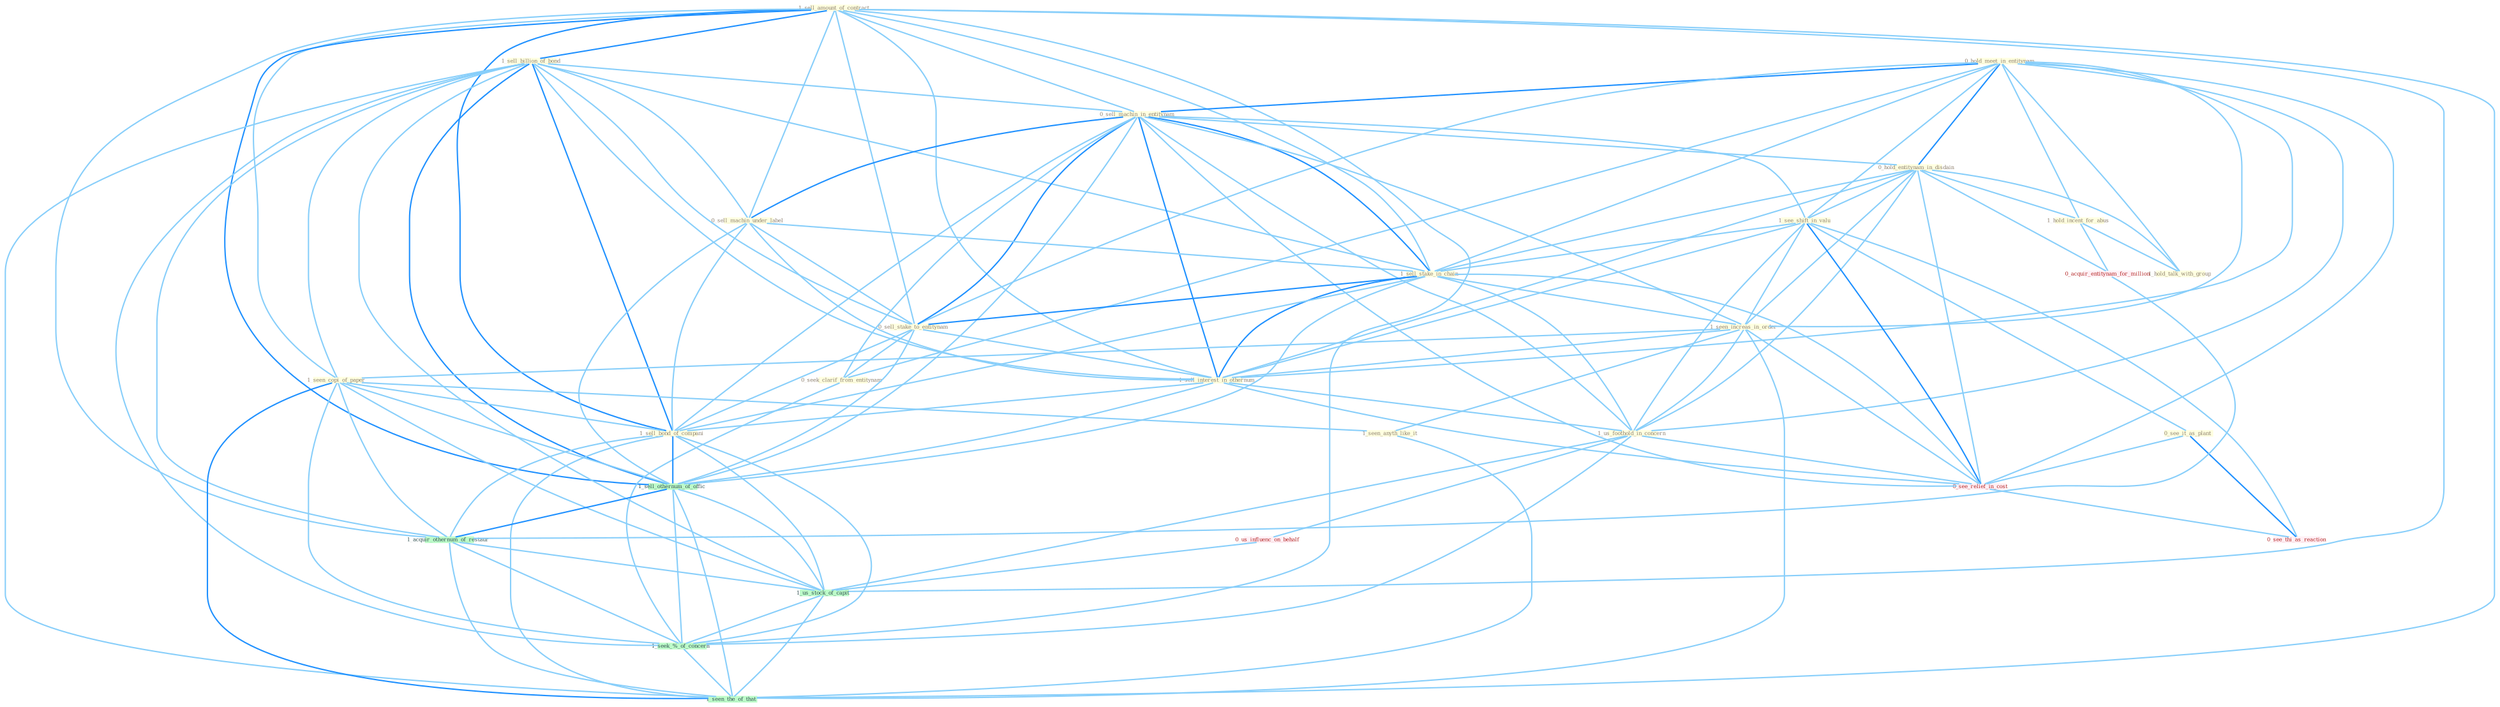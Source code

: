 Graph G{ 
    node
    [shape=polygon,style=filled,width=.5,height=.06,color="#BDFCC9",fixedsize=true,fontsize=4,
    fontcolor="#2f4f4f"];
    {node
    [color="#ffffe0", fontcolor="#8b7d6b"] "1_sell_amount_of_contract " "0_hold_meet_in_entitynam " "1_sell_billion_of_bond " "0_sell_machin_in_entitynam " "0_sell_machin_under_label " "0_hold_entitynam_in_disdain " "1_see_shift_in_valu " "1_sell_stake_in_chain " "1_hold_incent_for_abus " "1_seen_increas_in_order " "1_hold_talk_with_group " "0_sell_stake_to_entitynam " "1_sell_interest_in_othernum " "0_seek_clarif_from_entitynam " "1_seen_copi_of_paper " "1_us_foothold_in_concern " "0_see_it_as_plant " "1_seen_anyth_like_it " "1_sell_bond_of_compani "}
{node [color="#fff0f5", fontcolor="#b22222"] "0_acquir_entitynam_for_million " "0_us_influenc_on_behalf " "0_see_relief_in_cost " "0_see_thi_as_reaction "}
edge [color="#B0E2FF"];

	"1_sell_amount_of_contract " -- "1_sell_billion_of_bond " [w="2", color="#1e90ff" , len=0.8];
	"1_sell_amount_of_contract " -- "0_sell_machin_in_entitynam " [w="1", color="#87cefa" ];
	"1_sell_amount_of_contract " -- "0_sell_machin_under_label " [w="1", color="#87cefa" ];
	"1_sell_amount_of_contract " -- "1_sell_stake_in_chain " [w="1", color="#87cefa" ];
	"1_sell_amount_of_contract " -- "0_sell_stake_to_entitynam " [w="1", color="#87cefa" ];
	"1_sell_amount_of_contract " -- "1_sell_interest_in_othernum " [w="1", color="#87cefa" ];
	"1_sell_amount_of_contract " -- "1_seen_copi_of_paper " [w="1", color="#87cefa" ];
	"1_sell_amount_of_contract " -- "1_sell_bond_of_compani " [w="2", color="#1e90ff" , len=0.8];
	"1_sell_amount_of_contract " -- "1_sell_othernum_of_offic " [w="2", color="#1e90ff" , len=0.8];
	"1_sell_amount_of_contract " -- "1_acquir_othernum_of_restaur " [w="1", color="#87cefa" ];
	"1_sell_amount_of_contract " -- "1_us_stock_of_capit " [w="1", color="#87cefa" ];
	"1_sell_amount_of_contract " -- "1_seek_%_of_concern " [w="1", color="#87cefa" ];
	"1_sell_amount_of_contract " -- "1_seen_the_of_that " [w="1", color="#87cefa" ];
	"0_hold_meet_in_entitynam " -- "0_sell_machin_in_entitynam " [w="2", color="#1e90ff" , len=0.8];
	"0_hold_meet_in_entitynam " -- "0_hold_entitynam_in_disdain " [w="2", color="#1e90ff" , len=0.8];
	"0_hold_meet_in_entitynam " -- "1_see_shift_in_valu " [w="1", color="#87cefa" ];
	"0_hold_meet_in_entitynam " -- "1_sell_stake_in_chain " [w="1", color="#87cefa" ];
	"0_hold_meet_in_entitynam " -- "1_hold_incent_for_abus " [w="1", color="#87cefa" ];
	"0_hold_meet_in_entitynam " -- "1_seen_increas_in_order " [w="1", color="#87cefa" ];
	"0_hold_meet_in_entitynam " -- "1_hold_talk_with_group " [w="1", color="#87cefa" ];
	"0_hold_meet_in_entitynam " -- "0_sell_stake_to_entitynam " [w="1", color="#87cefa" ];
	"0_hold_meet_in_entitynam " -- "1_sell_interest_in_othernum " [w="1", color="#87cefa" ];
	"0_hold_meet_in_entitynam " -- "0_seek_clarif_from_entitynam " [w="1", color="#87cefa" ];
	"0_hold_meet_in_entitynam " -- "1_us_foothold_in_concern " [w="1", color="#87cefa" ];
	"0_hold_meet_in_entitynam " -- "0_see_relief_in_cost " [w="1", color="#87cefa" ];
	"1_sell_billion_of_bond " -- "0_sell_machin_in_entitynam " [w="1", color="#87cefa" ];
	"1_sell_billion_of_bond " -- "0_sell_machin_under_label " [w="1", color="#87cefa" ];
	"1_sell_billion_of_bond " -- "1_sell_stake_in_chain " [w="1", color="#87cefa" ];
	"1_sell_billion_of_bond " -- "0_sell_stake_to_entitynam " [w="1", color="#87cefa" ];
	"1_sell_billion_of_bond " -- "1_sell_interest_in_othernum " [w="1", color="#87cefa" ];
	"1_sell_billion_of_bond " -- "1_seen_copi_of_paper " [w="1", color="#87cefa" ];
	"1_sell_billion_of_bond " -- "1_sell_bond_of_compani " [w="2", color="#1e90ff" , len=0.8];
	"1_sell_billion_of_bond " -- "1_sell_othernum_of_offic " [w="2", color="#1e90ff" , len=0.8];
	"1_sell_billion_of_bond " -- "1_acquir_othernum_of_restaur " [w="1", color="#87cefa" ];
	"1_sell_billion_of_bond " -- "1_us_stock_of_capit " [w="1", color="#87cefa" ];
	"1_sell_billion_of_bond " -- "1_seek_%_of_concern " [w="1", color="#87cefa" ];
	"1_sell_billion_of_bond " -- "1_seen_the_of_that " [w="1", color="#87cefa" ];
	"0_sell_machin_in_entitynam " -- "0_sell_machin_under_label " [w="2", color="#1e90ff" , len=0.8];
	"0_sell_machin_in_entitynam " -- "0_hold_entitynam_in_disdain " [w="1", color="#87cefa" ];
	"0_sell_machin_in_entitynam " -- "1_see_shift_in_valu " [w="1", color="#87cefa" ];
	"0_sell_machin_in_entitynam " -- "1_sell_stake_in_chain " [w="2", color="#1e90ff" , len=0.8];
	"0_sell_machin_in_entitynam " -- "1_seen_increas_in_order " [w="1", color="#87cefa" ];
	"0_sell_machin_in_entitynam " -- "0_sell_stake_to_entitynam " [w="2", color="#1e90ff" , len=0.8];
	"0_sell_machin_in_entitynam " -- "1_sell_interest_in_othernum " [w="2", color="#1e90ff" , len=0.8];
	"0_sell_machin_in_entitynam " -- "0_seek_clarif_from_entitynam " [w="1", color="#87cefa" ];
	"0_sell_machin_in_entitynam " -- "1_us_foothold_in_concern " [w="1", color="#87cefa" ];
	"0_sell_machin_in_entitynam " -- "1_sell_bond_of_compani " [w="1", color="#87cefa" ];
	"0_sell_machin_in_entitynam " -- "1_sell_othernum_of_offic " [w="1", color="#87cefa" ];
	"0_sell_machin_in_entitynam " -- "0_see_relief_in_cost " [w="1", color="#87cefa" ];
	"0_sell_machin_under_label " -- "1_sell_stake_in_chain " [w="1", color="#87cefa" ];
	"0_sell_machin_under_label " -- "0_sell_stake_to_entitynam " [w="1", color="#87cefa" ];
	"0_sell_machin_under_label " -- "1_sell_interest_in_othernum " [w="1", color="#87cefa" ];
	"0_sell_machin_under_label " -- "1_sell_bond_of_compani " [w="1", color="#87cefa" ];
	"0_sell_machin_under_label " -- "1_sell_othernum_of_offic " [w="1", color="#87cefa" ];
	"0_hold_entitynam_in_disdain " -- "1_see_shift_in_valu " [w="1", color="#87cefa" ];
	"0_hold_entitynam_in_disdain " -- "1_sell_stake_in_chain " [w="1", color="#87cefa" ];
	"0_hold_entitynam_in_disdain " -- "1_hold_incent_for_abus " [w="1", color="#87cefa" ];
	"0_hold_entitynam_in_disdain " -- "1_seen_increas_in_order " [w="1", color="#87cefa" ];
	"0_hold_entitynam_in_disdain " -- "1_hold_talk_with_group " [w="1", color="#87cefa" ];
	"0_hold_entitynam_in_disdain " -- "1_sell_interest_in_othernum " [w="1", color="#87cefa" ];
	"0_hold_entitynam_in_disdain " -- "1_us_foothold_in_concern " [w="1", color="#87cefa" ];
	"0_hold_entitynam_in_disdain " -- "0_acquir_entitynam_for_million " [w="1", color="#87cefa" ];
	"0_hold_entitynam_in_disdain " -- "0_see_relief_in_cost " [w="1", color="#87cefa" ];
	"1_see_shift_in_valu " -- "1_sell_stake_in_chain " [w="1", color="#87cefa" ];
	"1_see_shift_in_valu " -- "1_seen_increas_in_order " [w="1", color="#87cefa" ];
	"1_see_shift_in_valu " -- "1_sell_interest_in_othernum " [w="1", color="#87cefa" ];
	"1_see_shift_in_valu " -- "1_us_foothold_in_concern " [w="1", color="#87cefa" ];
	"1_see_shift_in_valu " -- "0_see_it_as_plant " [w="1", color="#87cefa" ];
	"1_see_shift_in_valu " -- "0_see_relief_in_cost " [w="2", color="#1e90ff" , len=0.8];
	"1_see_shift_in_valu " -- "0_see_thi_as_reaction " [w="1", color="#87cefa" ];
	"1_sell_stake_in_chain " -- "1_seen_increas_in_order " [w="1", color="#87cefa" ];
	"1_sell_stake_in_chain " -- "0_sell_stake_to_entitynam " [w="2", color="#1e90ff" , len=0.8];
	"1_sell_stake_in_chain " -- "1_sell_interest_in_othernum " [w="2", color="#1e90ff" , len=0.8];
	"1_sell_stake_in_chain " -- "1_us_foothold_in_concern " [w="1", color="#87cefa" ];
	"1_sell_stake_in_chain " -- "1_sell_bond_of_compani " [w="1", color="#87cefa" ];
	"1_sell_stake_in_chain " -- "1_sell_othernum_of_offic " [w="1", color="#87cefa" ];
	"1_sell_stake_in_chain " -- "0_see_relief_in_cost " [w="1", color="#87cefa" ];
	"1_hold_incent_for_abus " -- "1_hold_talk_with_group " [w="1", color="#87cefa" ];
	"1_hold_incent_for_abus " -- "0_acquir_entitynam_for_million " [w="1", color="#87cefa" ];
	"1_seen_increas_in_order " -- "1_sell_interest_in_othernum " [w="1", color="#87cefa" ];
	"1_seen_increas_in_order " -- "1_seen_copi_of_paper " [w="1", color="#87cefa" ];
	"1_seen_increas_in_order " -- "1_us_foothold_in_concern " [w="1", color="#87cefa" ];
	"1_seen_increas_in_order " -- "1_seen_anyth_like_it " [w="1", color="#87cefa" ];
	"1_seen_increas_in_order " -- "0_see_relief_in_cost " [w="1", color="#87cefa" ];
	"1_seen_increas_in_order " -- "1_seen_the_of_that " [w="1", color="#87cefa" ];
	"0_sell_stake_to_entitynam " -- "1_sell_interest_in_othernum " [w="1", color="#87cefa" ];
	"0_sell_stake_to_entitynam " -- "0_seek_clarif_from_entitynam " [w="1", color="#87cefa" ];
	"0_sell_stake_to_entitynam " -- "1_sell_bond_of_compani " [w="1", color="#87cefa" ];
	"0_sell_stake_to_entitynam " -- "1_sell_othernum_of_offic " [w="1", color="#87cefa" ];
	"1_sell_interest_in_othernum " -- "1_us_foothold_in_concern " [w="1", color="#87cefa" ];
	"1_sell_interest_in_othernum " -- "1_sell_bond_of_compani " [w="1", color="#87cefa" ];
	"1_sell_interest_in_othernum " -- "1_sell_othernum_of_offic " [w="1", color="#87cefa" ];
	"1_sell_interest_in_othernum " -- "0_see_relief_in_cost " [w="1", color="#87cefa" ];
	"0_seek_clarif_from_entitynam " -- "1_seek_%_of_concern " [w="1", color="#87cefa" ];
	"1_seen_copi_of_paper " -- "1_seen_anyth_like_it " [w="1", color="#87cefa" ];
	"1_seen_copi_of_paper " -- "1_sell_bond_of_compani " [w="1", color="#87cefa" ];
	"1_seen_copi_of_paper " -- "1_sell_othernum_of_offic " [w="1", color="#87cefa" ];
	"1_seen_copi_of_paper " -- "1_acquir_othernum_of_restaur " [w="1", color="#87cefa" ];
	"1_seen_copi_of_paper " -- "1_us_stock_of_capit " [w="1", color="#87cefa" ];
	"1_seen_copi_of_paper " -- "1_seek_%_of_concern " [w="1", color="#87cefa" ];
	"1_seen_copi_of_paper " -- "1_seen_the_of_that " [w="2", color="#1e90ff" , len=0.8];
	"1_us_foothold_in_concern " -- "0_us_influenc_on_behalf " [w="1", color="#87cefa" ];
	"1_us_foothold_in_concern " -- "0_see_relief_in_cost " [w="1", color="#87cefa" ];
	"1_us_foothold_in_concern " -- "1_us_stock_of_capit " [w="1", color="#87cefa" ];
	"1_us_foothold_in_concern " -- "1_seek_%_of_concern " [w="1", color="#87cefa" ];
	"0_see_it_as_plant " -- "0_see_relief_in_cost " [w="1", color="#87cefa" ];
	"0_see_it_as_plant " -- "0_see_thi_as_reaction " [w="2", color="#1e90ff" , len=0.8];
	"1_seen_anyth_like_it " -- "1_seen_the_of_that " [w="1", color="#87cefa" ];
	"1_sell_bond_of_compani " -- "1_sell_othernum_of_offic " [w="2", color="#1e90ff" , len=0.8];
	"1_sell_bond_of_compani " -- "1_acquir_othernum_of_restaur " [w="1", color="#87cefa" ];
	"1_sell_bond_of_compani " -- "1_us_stock_of_capit " [w="1", color="#87cefa" ];
	"1_sell_bond_of_compani " -- "1_seek_%_of_concern " [w="1", color="#87cefa" ];
	"1_sell_bond_of_compani " -- "1_seen_the_of_that " [w="1", color="#87cefa" ];
	"0_acquir_entitynam_for_million " -- "1_acquir_othernum_of_restaur " [w="1", color="#87cefa" ];
	"1_sell_othernum_of_offic " -- "1_acquir_othernum_of_restaur " [w="2", color="#1e90ff" , len=0.8];
	"1_sell_othernum_of_offic " -- "1_us_stock_of_capit " [w="1", color="#87cefa" ];
	"1_sell_othernum_of_offic " -- "1_seek_%_of_concern " [w="1", color="#87cefa" ];
	"1_sell_othernum_of_offic " -- "1_seen_the_of_that " [w="1", color="#87cefa" ];
	"0_us_influenc_on_behalf " -- "1_us_stock_of_capit " [w="1", color="#87cefa" ];
	"0_see_relief_in_cost " -- "0_see_thi_as_reaction " [w="1", color="#87cefa" ];
	"1_acquir_othernum_of_restaur " -- "1_us_stock_of_capit " [w="1", color="#87cefa" ];
	"1_acquir_othernum_of_restaur " -- "1_seek_%_of_concern " [w="1", color="#87cefa" ];
	"1_acquir_othernum_of_restaur " -- "1_seen_the_of_that " [w="1", color="#87cefa" ];
	"1_us_stock_of_capit " -- "1_seek_%_of_concern " [w="1", color="#87cefa" ];
	"1_us_stock_of_capit " -- "1_seen_the_of_that " [w="1", color="#87cefa" ];
	"1_seek_%_of_concern " -- "1_seen_the_of_that " [w="1", color="#87cefa" ];
}